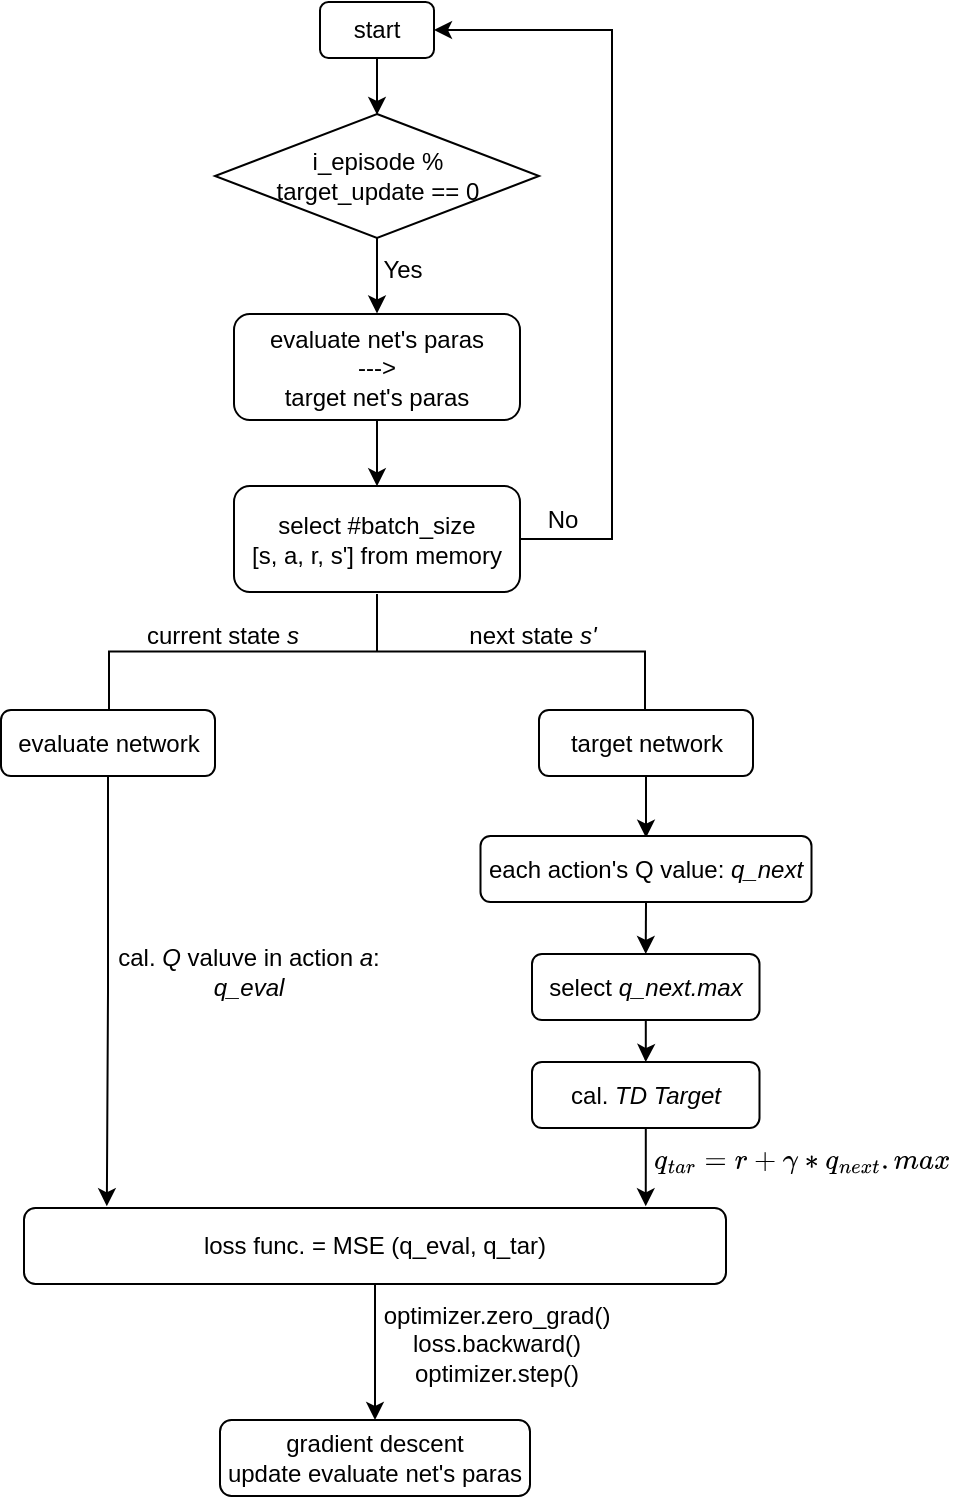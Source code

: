 <mxfile version="23.0.2" type="github">
  <diagram name="Page-1" id="1i88uL4tgNgLgjWV6jyw">
    <mxGraphModel dx="629" dy="676" grid="0" gridSize="10" guides="1" tooltips="1" connect="1" arrows="1" fold="1" page="1" pageScale="1" pageWidth="827" pageHeight="1169" math="1" shadow="0">
      <root>
        <mxCell id="0" />
        <mxCell id="1" parent="0" />
        <mxCell id="Acl5Tz1fKhTrObzx4y-x-3" style="edgeStyle=orthogonalEdgeStyle;rounded=0;orthogonalLoop=1;jettySize=auto;html=1;" edge="1" parent="1" source="Acl5Tz1fKhTrObzx4y-x-2">
          <mxGeometry relative="1" as="geometry">
            <mxPoint x="309.5" y="170.429" as="targetPoint" />
          </mxGeometry>
        </mxCell>
        <mxCell id="Acl5Tz1fKhTrObzx4y-x-2" value="start" style="rounded=1;whiteSpace=wrap;html=1;" vertex="1" parent="1">
          <mxGeometry x="281" y="114" width="57" height="28" as="geometry" />
        </mxCell>
        <mxCell id="Acl5Tz1fKhTrObzx4y-x-5" style="edgeStyle=orthogonalEdgeStyle;rounded=0;orthogonalLoop=1;jettySize=auto;html=1;" edge="1" parent="1" source="Acl5Tz1fKhTrObzx4y-x-4">
          <mxGeometry relative="1" as="geometry">
            <mxPoint x="309.5" y="269.714" as="targetPoint" />
          </mxGeometry>
        </mxCell>
        <mxCell id="Acl5Tz1fKhTrObzx4y-x-4" value="i_episode % &lt;br&gt;target_update == 0" style="rhombus;whiteSpace=wrap;html=1;" vertex="1" parent="1">
          <mxGeometry x="228.5" y="170" width="162" height="62" as="geometry" />
        </mxCell>
        <mxCell id="Acl5Tz1fKhTrObzx4y-x-6" value="Yes" style="text;html=1;align=center;verticalAlign=middle;resizable=0;points=[];autosize=1;strokeColor=none;fillColor=none;" vertex="1" parent="1">
          <mxGeometry x="303" y="235" width="38" height="26" as="geometry" />
        </mxCell>
        <mxCell id="Acl5Tz1fKhTrObzx4y-x-8" style="edgeStyle=orthogonalEdgeStyle;rounded=0;orthogonalLoop=1;jettySize=auto;html=1;entryX=1;entryY=0.5;entryDx=0;entryDy=0;exitX=1;exitY=0.5;exitDx=0;exitDy=0;" edge="1" parent="1" source="Acl5Tz1fKhTrObzx4y-x-11">
          <mxGeometry relative="1" as="geometry">
            <mxPoint x="519" y="428" as="sourcePoint" />
            <mxPoint x="338" y="128" as="targetPoint" />
            <Array as="points">
              <mxPoint x="427" y="383" />
              <mxPoint x="427" y="128" />
            </Array>
          </mxGeometry>
        </mxCell>
        <mxCell id="Acl5Tz1fKhTrObzx4y-x-10" style="edgeStyle=orthogonalEdgeStyle;rounded=0;orthogonalLoop=1;jettySize=auto;html=1;" edge="1" parent="1" source="Acl5Tz1fKhTrObzx4y-x-7">
          <mxGeometry relative="1" as="geometry">
            <mxPoint x="309.5" y="356.143" as="targetPoint" />
          </mxGeometry>
        </mxCell>
        <mxCell id="Acl5Tz1fKhTrObzx4y-x-7" value="evaluate net&#39;s paras &lt;br&gt;---&amp;gt;&lt;br&gt;target net&#39;s paras" style="rounded=1;whiteSpace=wrap;html=1;" vertex="1" parent="1">
          <mxGeometry x="238" y="270" width="143" height="53" as="geometry" />
        </mxCell>
        <mxCell id="Acl5Tz1fKhTrObzx4y-x-9" value="No" style="text;html=1;align=center;verticalAlign=middle;resizable=0;points=[];autosize=1;strokeColor=none;fillColor=none;" vertex="1" parent="1">
          <mxGeometry x="385" y="360" width="33" height="26" as="geometry" />
        </mxCell>
        <mxCell id="Acl5Tz1fKhTrObzx4y-x-11" value="select #batch_size &lt;br&gt;[s, a, r, s&#39;] from memory" style="rounded=1;whiteSpace=wrap;html=1;" vertex="1" parent="1">
          <mxGeometry x="238" y="356" width="143" height="53" as="geometry" />
        </mxCell>
        <mxCell id="Acl5Tz1fKhTrObzx4y-x-13" value="" style="strokeWidth=1;html=1;shape=mxgraph.flowchart.annotation_2;align=left;labelPosition=right;pointerEvents=1;flipH=0;flipV=1;rotation=90;" vertex="1" parent="1">
          <mxGeometry x="280.75" y="304.75" width="57.5" height="268" as="geometry" />
        </mxCell>
        <mxCell id="Acl5Tz1fKhTrObzx4y-x-14" value="current state &lt;i&gt;s&lt;/i&gt;" style="text;html=1;align=center;verticalAlign=middle;resizable=0;points=[];autosize=1;strokeColor=none;fillColor=none;" vertex="1" parent="1">
          <mxGeometry x="185" y="418" width="94" height="26" as="geometry" />
        </mxCell>
        <mxCell id="Acl5Tz1fKhTrObzx4y-x-15" value="next state &lt;i&gt;s&#39;&lt;/i&gt;" style="text;html=1;align=center;verticalAlign=middle;resizable=0;points=[];autosize=1;strokeColor=none;fillColor=none;" vertex="1" parent="1">
          <mxGeometry x="346" y="418" width="82" height="26" as="geometry" />
        </mxCell>
        <mxCell id="Acl5Tz1fKhTrObzx4y-x-16" value="evaluate network" style="rounded=1;whiteSpace=wrap;html=1;" vertex="1" parent="1">
          <mxGeometry x="121.5" y="468" width="107" height="33" as="geometry" />
        </mxCell>
        <mxCell id="Acl5Tz1fKhTrObzx4y-x-18" style="edgeStyle=orthogonalEdgeStyle;rounded=0;orthogonalLoop=1;jettySize=auto;html=1;" edge="1" parent="1" source="Acl5Tz1fKhTrObzx4y-x-17">
          <mxGeometry relative="1" as="geometry">
            <mxPoint x="444" y="531.857" as="targetPoint" />
          </mxGeometry>
        </mxCell>
        <mxCell id="Acl5Tz1fKhTrObzx4y-x-17" value="target network" style="rounded=1;whiteSpace=wrap;html=1;" vertex="1" parent="1">
          <mxGeometry x="390.5" y="468" width="107" height="33" as="geometry" />
        </mxCell>
        <mxCell id="Acl5Tz1fKhTrObzx4y-x-22" style="edgeStyle=orthogonalEdgeStyle;rounded=0;orthogonalLoop=1;jettySize=auto;html=1;exitX=0.5;exitY=1;exitDx=0;exitDy=0;entryX=0.5;entryY=0;entryDx=0;entryDy=0;" edge="1" parent="1" source="Acl5Tz1fKhTrObzx4y-x-19" target="Acl5Tz1fKhTrObzx4y-x-21">
          <mxGeometry relative="1" as="geometry" />
        </mxCell>
        <mxCell id="Acl5Tz1fKhTrObzx4y-x-19" value="each action&#39;s Q value: &lt;i&gt;q_next&lt;/i&gt;" style="rounded=1;whiteSpace=wrap;html=1;" vertex="1" parent="1">
          <mxGeometry x="361.25" y="531" width="165.5" height="33" as="geometry" />
        </mxCell>
        <mxCell id="Acl5Tz1fKhTrObzx4y-x-23" style="edgeStyle=orthogonalEdgeStyle;rounded=0;orthogonalLoop=1;jettySize=auto;html=1;" edge="1" parent="1" source="Acl5Tz1fKhTrObzx4y-x-21">
          <mxGeometry relative="1" as="geometry">
            <mxPoint x="443.875" y="644" as="targetPoint" />
          </mxGeometry>
        </mxCell>
        <mxCell id="Acl5Tz1fKhTrObzx4y-x-21" value="select&amp;nbsp;&lt;i style=&quot;border-color: var(--border-color);&quot;&gt;q_next.max&lt;/i&gt;" style="rounded=1;whiteSpace=wrap;html=1;" vertex="1" parent="1">
          <mxGeometry x="387" y="590" width="113.75" height="33" as="geometry" />
        </mxCell>
        <mxCell id="Acl5Tz1fKhTrObzx4y-x-27" style="edgeStyle=orthogonalEdgeStyle;rounded=0;orthogonalLoop=1;jettySize=auto;html=1;" edge="1" parent="1" source="Acl5Tz1fKhTrObzx4y-x-24">
          <mxGeometry relative="1" as="geometry">
            <mxPoint x="443.875" y="716.143" as="targetPoint" />
          </mxGeometry>
        </mxCell>
        <mxCell id="Acl5Tz1fKhTrObzx4y-x-24" value="cal. &lt;i&gt;TD Target&lt;/i&gt;" style="rounded=1;whiteSpace=wrap;html=1;" vertex="1" parent="1">
          <mxGeometry x="387" y="644" width="113.75" height="33" as="geometry" />
        </mxCell>
        <mxCell id="Acl5Tz1fKhTrObzx4y-x-28" value="&lt;svg style=&quot;vertical-align: -0.489ex;&quot; xmlns:xlink=&quot;http://www.w3.org/1999/xlink&quot; viewBox=&quot;0 -583 10337.8 799&quot; role=&quot;img&quot; height=&quot;1.808ex&quot; width=&quot;23.389ex&quot; xmlns=&quot;http://www.w3.org/2000/svg&quot;&gt;&lt;defs&gt;&lt;path d=&quot;M33 157Q33 258 109 349T280 441Q340 441 372 389Q373 390 377 395T388 406T404 418Q438 442 450 442Q454 442 457 439T460 434Q460 425 391 149Q320 -135 320 -139Q320 -147 365 -148H390Q396 -156 396 -157T393 -175Q389 -188 383 -194H370Q339 -192 262 -192Q234 -192 211 -192T174 -192T157 -193Q143 -193 143 -185Q143 -182 145 -170Q149 -154 152 -151T172 -148Q220 -148 230 -141Q238 -136 258 -53T279 32Q279 33 272 29Q224 -10 172 -10Q117 -10 75 30T33 157ZM352 326Q329 405 277 405Q242 405 210 374T160 293Q131 214 119 129Q119 126 119 118T118 106Q118 61 136 44T179 26Q233 26 290 98L298 109L352 326Z&quot; id=&quot;MJX-2-TEX-I-1D45E&quot;&gt;&lt;/path&gt;&lt;path d=&quot;M26 385Q19 392 19 395Q19 399 22 411T27 425Q29 430 36 430T87 431H140L159 511Q162 522 166 540T173 566T179 586T187 603T197 615T211 624T229 626Q247 625 254 615T261 596Q261 589 252 549T232 470L222 433Q222 431 272 431H323Q330 424 330 420Q330 398 317 385H210L174 240Q135 80 135 68Q135 26 162 26Q197 26 230 60T283 144Q285 150 288 151T303 153H307Q322 153 322 145Q322 142 319 133Q314 117 301 95T267 48T216 6T155 -11Q125 -11 98 4T59 56Q57 64 57 83V101L92 241Q127 382 128 383Q128 385 77 385H26Z&quot; id=&quot;MJX-2-TEX-I-1D461&quot;&gt;&lt;/path&gt;&lt;path d=&quot;M33 157Q33 258 109 349T280 441Q331 441 370 392Q386 422 416 422Q429 422 439 414T449 394Q449 381 412 234T374 68Q374 43 381 35T402 26Q411 27 422 35Q443 55 463 131Q469 151 473 152Q475 153 483 153H487Q506 153 506 144Q506 138 501 117T481 63T449 13Q436 0 417 -8Q409 -10 393 -10Q359 -10 336 5T306 36L300 51Q299 52 296 50Q294 48 292 46Q233 -10 172 -10Q117 -10 75 30T33 157ZM351 328Q351 334 346 350T323 385T277 405Q242 405 210 374T160 293Q131 214 119 129Q119 126 119 118T118 106Q118 61 136 44T179 26Q217 26 254 59T298 110Q300 114 325 217T351 328Z&quot; id=&quot;MJX-2-TEX-I-1D44E&quot;&gt;&lt;/path&gt;&lt;path d=&quot;M21 287Q22 290 23 295T28 317T38 348T53 381T73 411T99 433T132 442Q161 442 183 430T214 408T225 388Q227 382 228 382T236 389Q284 441 347 441H350Q398 441 422 400Q430 381 430 363Q430 333 417 315T391 292T366 288Q346 288 334 299T322 328Q322 376 378 392Q356 405 342 405Q286 405 239 331Q229 315 224 298T190 165Q156 25 151 16Q138 -11 108 -11Q95 -11 87 -5T76 7T74 17Q74 30 114 189T154 366Q154 405 128 405Q107 405 92 377T68 316T57 280Q55 278 41 278H27Q21 284 21 287Z&quot; id=&quot;MJX-2-TEX-I-1D45F&quot;&gt;&lt;/path&gt;&lt;path d=&quot;M56 347Q56 360 70 367H707Q722 359 722 347Q722 336 708 328L390 327H72Q56 332 56 347ZM56 153Q56 168 72 173H708Q722 163 722 153Q722 140 707 133H70Q56 140 56 153Z&quot; id=&quot;MJX-2-TEX-N-3D&quot;&gt;&lt;/path&gt;&lt;path d=&quot;M56 237T56 250T70 270H369V420L370 570Q380 583 389 583Q402 583 409 568V270H707Q722 262 722 250T707 230H409V-68Q401 -82 391 -82H389H387Q375 -82 369 -68V230H70Q56 237 56 250Z&quot; id=&quot;MJX-2-TEX-N-2B&quot;&gt;&lt;/path&gt;&lt;path d=&quot;M31 249Q11 249 11 258Q11 275 26 304T66 365T129 418T206 441Q233 441 239 440Q287 429 318 386T371 255Q385 195 385 170Q385 166 386 166L398 193Q418 244 443 300T486 391T508 430Q510 431 524 431H537Q543 425 543 422Q543 418 522 378T463 251T391 71Q385 55 378 6T357 -100Q341 -165 330 -190T303 -216Q286 -216 286 -188Q286 -138 340 32L346 51L347 69Q348 79 348 100Q348 257 291 317Q251 355 196 355Q148 355 108 329T51 260Q49 251 47 251Q45 249 31 249Z&quot; id=&quot;MJX-2-TEX-I-1D6FE&quot;&gt;&lt;/path&gt;&lt;path d=&quot;M229 286Q216 420 216 436Q216 454 240 464Q241 464 245 464T251 465Q263 464 273 456T283 436Q283 419 277 356T270 286L328 328Q384 369 389 372T399 375Q412 375 423 365T435 338Q435 325 425 315Q420 312 357 282T289 250L355 219L425 184Q434 175 434 161Q434 146 425 136T401 125Q393 125 383 131T328 171L270 213Q283 79 283 63Q283 53 276 44T250 35Q231 35 224 44T216 63Q216 80 222 143T229 213L171 171Q115 130 110 127Q106 124 100 124Q87 124 76 134T64 161Q64 166 64 169T67 175T72 181T81 188T94 195T113 204T138 215T170 230T210 250L74 315Q65 324 65 338Q65 353 74 363T98 374Q106 374 116 368T171 328L229 286Z&quot; id=&quot;MJX-2-TEX-N-2217&quot;&gt;&lt;/path&gt;&lt;path d=&quot;M21 287Q22 293 24 303T36 341T56 388T89 425T135 442Q171 442 195 424T225 390T231 369Q231 367 232 367L243 378Q304 442 382 442Q436 442 469 415T503 336T465 179T427 52Q427 26 444 26Q450 26 453 27Q482 32 505 65T540 145Q542 153 560 153Q580 153 580 145Q580 144 576 130Q568 101 554 73T508 17T439 -10Q392 -10 371 17T350 73Q350 92 386 193T423 345Q423 404 379 404H374Q288 404 229 303L222 291L189 157Q156 26 151 16Q138 -11 108 -11Q95 -11 87 -5T76 7T74 17Q74 30 112 180T152 343Q153 348 153 366Q153 405 129 405Q91 405 66 305Q60 285 60 284Q58 278 41 278H27Q21 284 21 287Z&quot; id=&quot;MJX-2-TEX-I-1D45B&quot;&gt;&lt;/path&gt;&lt;path d=&quot;M39 168Q39 225 58 272T107 350T174 402T244 433T307 442H310Q355 442 388 420T421 355Q421 265 310 237Q261 224 176 223Q139 223 138 221Q138 219 132 186T125 128Q125 81 146 54T209 26T302 45T394 111Q403 121 406 121Q410 121 419 112T429 98T420 82T390 55T344 24T281 -1T205 -11Q126 -11 83 42T39 168ZM373 353Q367 405 305 405Q272 405 244 391T199 357T170 316T154 280T149 261Q149 260 169 260Q282 260 327 284T373 353Z&quot; id=&quot;MJX-2-TEX-I-1D452&quot;&gt;&lt;/path&gt;&lt;path d=&quot;M52 289Q59 331 106 386T222 442Q257 442 286 424T329 379Q371 442 430 442Q467 442 494 420T522 361Q522 332 508 314T481 292T458 288Q439 288 427 299T415 328Q415 374 465 391Q454 404 425 404Q412 404 406 402Q368 386 350 336Q290 115 290 78Q290 50 306 38T341 26Q378 26 414 59T463 140Q466 150 469 151T485 153H489Q504 153 504 145Q504 144 502 134Q486 77 440 33T333 -11Q263 -11 227 52Q186 -10 133 -10H127Q78 -10 57 16T35 71Q35 103 54 123T99 143Q142 143 142 101Q142 81 130 66T107 46T94 41L91 40Q91 39 97 36T113 29T132 26Q168 26 194 71Q203 87 217 139T245 247T261 313Q266 340 266 352Q266 380 251 392T217 404Q177 404 142 372T93 290Q91 281 88 280T72 278H58Q52 284 52 289Z&quot; id=&quot;MJX-2-TEX-I-1D465&quot;&gt;&lt;/path&gt;&lt;path d=&quot;M78 60Q78 84 95 102T138 120Q162 120 180 104T199 61Q199 36 182 18T139 0T96 17T78 60Z&quot; id=&quot;MJX-2-TEX-N-2E&quot;&gt;&lt;/path&gt;&lt;path d=&quot;M21 287Q22 293 24 303T36 341T56 388T88 425T132 442T175 435T205 417T221 395T229 376L231 369Q231 367 232 367L243 378Q303 442 384 442Q401 442 415 440T441 433T460 423T475 411T485 398T493 385T497 373T500 364T502 357L510 367Q573 442 659 442Q713 442 746 415T780 336Q780 285 742 178T704 50Q705 36 709 31T724 26Q752 26 776 56T815 138Q818 149 821 151T837 153Q857 153 857 145Q857 144 853 130Q845 101 831 73T785 17T716 -10Q669 -10 648 17T627 73Q627 92 663 193T700 345Q700 404 656 404H651Q565 404 506 303L499 291L466 157Q433 26 428 16Q415 -11 385 -11Q372 -11 364 -4T353 8T350 18Q350 29 384 161L420 307Q423 322 423 345Q423 404 379 404H374Q288 404 229 303L222 291L189 157Q156 26 151 16Q138 -11 108 -11Q95 -11 87 -5T76 7T74 17Q74 30 112 181Q151 335 151 342Q154 357 154 369Q154 405 129 405Q107 405 92 377T69 316T57 280Q55 278 41 278H27Q21 284 21 287Z&quot; id=&quot;MJX-2-TEX-I-1D45A&quot;&gt;&lt;/path&gt;&lt;/defs&gt;&lt;g transform=&quot;scale(1,-1)&quot; stroke-width=&quot;0&quot; fill=&quot;currentColor&quot; stroke=&quot;currentColor&quot;&gt;&lt;g data-mml-node=&quot;math&quot;&gt;&lt;g data-mml-node=&quot;msub&quot;&gt;&lt;g data-mml-node=&quot;mi&quot;&gt;&lt;use xlink:href=&quot;#MJX-2-TEX-I-1D45E&quot; data-c=&quot;1D45E&quot;&gt;&lt;/use&gt;&lt;/g&gt;&lt;g data-mjx-texclass=&quot;ORD&quot; transform=&quot;translate(479,-150) scale(0.707)&quot; data-mml-node=&quot;TeXAtom&quot;&gt;&lt;g data-mml-node=&quot;mi&quot;&gt;&lt;use xlink:href=&quot;#MJX-2-TEX-I-1D461&quot; data-c=&quot;1D461&quot;&gt;&lt;/use&gt;&lt;/g&gt;&lt;g transform=&quot;translate(361,0)&quot; data-mml-node=&quot;mi&quot;&gt;&lt;use xlink:href=&quot;#MJX-2-TEX-I-1D44E&quot; data-c=&quot;1D44E&quot;&gt;&lt;/use&gt;&lt;/g&gt;&lt;g transform=&quot;translate(890,0)&quot; data-mml-node=&quot;mi&quot;&gt;&lt;use xlink:href=&quot;#MJX-2-TEX-I-1D45F&quot; data-c=&quot;1D45F&quot;&gt;&lt;/use&gt;&lt;/g&gt;&lt;/g&gt;&lt;/g&gt;&lt;g transform=&quot;translate(1755,0)&quot; data-mml-node=&quot;mo&quot;&gt;&lt;use xlink:href=&quot;#MJX-2-TEX-N-3D&quot; data-c=&quot;3D&quot;&gt;&lt;/use&gt;&lt;/g&gt;&lt;g transform=&quot;translate(2810.8,0)&quot; data-mml-node=&quot;mi&quot;&gt;&lt;use xlink:href=&quot;#MJX-2-TEX-I-1D45F&quot; data-c=&quot;1D45F&quot;&gt;&lt;/use&gt;&lt;/g&gt;&lt;g transform=&quot;translate(3484,0)&quot; data-mml-node=&quot;mo&quot;&gt;&lt;use xlink:href=&quot;#MJX-2-TEX-N-2B&quot; data-c=&quot;2B&quot;&gt;&lt;/use&gt;&lt;/g&gt;&lt;g transform=&quot;translate(4484.2,0)&quot; data-mml-node=&quot;mi&quot;&gt;&lt;use xlink:href=&quot;#MJX-2-TEX-I-1D6FE&quot; data-c=&quot;1D6FE&quot;&gt;&lt;/use&gt;&lt;/g&gt;&lt;g transform=&quot;translate(5249.5,0)&quot; data-mml-node=&quot;mo&quot;&gt;&lt;use xlink:href=&quot;#MJX-2-TEX-N-2217&quot; data-c=&quot;2217&quot;&gt;&lt;/use&gt;&lt;/g&gt;&lt;g transform=&quot;translate(5971.7,0)&quot; data-mml-node=&quot;msub&quot;&gt;&lt;g data-mml-node=&quot;mi&quot;&gt;&lt;use xlink:href=&quot;#MJX-2-TEX-I-1D45E&quot; data-c=&quot;1D45E&quot;&gt;&lt;/use&gt;&lt;/g&gt;&lt;g data-mjx-texclass=&quot;ORD&quot; transform=&quot;translate(479,-150) scale(0.707)&quot; data-mml-node=&quot;TeXAtom&quot;&gt;&lt;g data-mml-node=&quot;mi&quot;&gt;&lt;use xlink:href=&quot;#MJX-2-TEX-I-1D45B&quot; data-c=&quot;1D45B&quot;&gt;&lt;/use&gt;&lt;/g&gt;&lt;g transform=&quot;translate(600,0)&quot; data-mml-node=&quot;mi&quot;&gt;&lt;use xlink:href=&quot;#MJX-2-TEX-I-1D452&quot; data-c=&quot;1D452&quot;&gt;&lt;/use&gt;&lt;/g&gt;&lt;g transform=&quot;translate(1066,0)&quot; data-mml-node=&quot;mi&quot;&gt;&lt;use xlink:href=&quot;#MJX-2-TEX-I-1D465&quot; data-c=&quot;1D465&quot;&gt;&lt;/use&gt;&lt;/g&gt;&lt;g transform=&quot;translate(1638,0)&quot; data-mml-node=&quot;mi&quot;&gt;&lt;use xlink:href=&quot;#MJX-2-TEX-I-1D461&quot; data-c=&quot;1D461&quot;&gt;&lt;/use&gt;&lt;/g&gt;&lt;/g&gt;&lt;/g&gt;&lt;g transform=&quot;translate(7914.2,0)&quot; data-mml-node=&quot;mo&quot;&gt;&lt;use xlink:href=&quot;#MJX-2-TEX-N-2E&quot; data-c=&quot;2E&quot;&gt;&lt;/use&gt;&lt;/g&gt;&lt;g transform=&quot;translate(8358.8,0)&quot; data-mml-node=&quot;mi&quot;&gt;&lt;use xlink:href=&quot;#MJX-2-TEX-I-1D45A&quot; data-c=&quot;1D45A&quot;&gt;&lt;/use&gt;&lt;/g&gt;&lt;g transform=&quot;translate(9236.8,0)&quot; data-mml-node=&quot;mi&quot;&gt;&lt;use xlink:href=&quot;#MJX-2-TEX-I-1D44E&quot; data-c=&quot;1D44E&quot;&gt;&lt;/use&gt;&lt;/g&gt;&lt;g transform=&quot;translate(9765.8,0)&quot; data-mml-node=&quot;mi&quot;&gt;&lt;use xlink:href=&quot;#MJX-2-TEX-I-1D465&quot; data-c=&quot;1D465&quot;&gt;&lt;/use&gt;&lt;/g&gt;&lt;/g&gt;&lt;/g&gt;&lt;/svg&gt;" style="text;html=1;align=center;verticalAlign=middle;resizable=0;points=[];autosize=1;strokeColor=none;fillColor=none;" vertex="1" parent="1">
          <mxGeometry x="439" y="680" width="165" height="26" as="geometry" />
        </mxCell>
        <mxCell id="Acl5Tz1fKhTrObzx4y-x-30" value="cal. &lt;i&gt;Q&lt;/i&gt; valuve in action &lt;i&gt;a&lt;/i&gt;: &lt;br&gt;&lt;i&gt;q_eval&lt;/i&gt;" style="text;html=1;align=center;verticalAlign=middle;resizable=0;points=[];autosize=1;strokeColor=none;fillColor=none;" vertex="1" parent="1">
          <mxGeometry x="170" y="578" width="149" height="41" as="geometry" />
        </mxCell>
        <mxCell id="Acl5Tz1fKhTrObzx4y-x-37" value="" style="edgeStyle=orthogonalEdgeStyle;rounded=0;orthogonalLoop=1;jettySize=auto;html=1;" edge="1" parent="1" source="Acl5Tz1fKhTrObzx4y-x-31" target="Acl5Tz1fKhTrObzx4y-x-34">
          <mxGeometry relative="1" as="geometry" />
        </mxCell>
        <mxCell id="Acl5Tz1fKhTrObzx4y-x-31" value="loss func. = MSE (q_eval, q_tar)" style="rounded=1;whiteSpace=wrap;html=1;" vertex="1" parent="1">
          <mxGeometry x="133" y="717" width="351" height="38" as="geometry" />
        </mxCell>
        <mxCell id="Acl5Tz1fKhTrObzx4y-x-32" style="edgeStyle=orthogonalEdgeStyle;rounded=0;orthogonalLoop=1;jettySize=auto;html=1;exitX=0.5;exitY=1;exitDx=0;exitDy=0;entryX=0.118;entryY=-0.023;entryDx=0;entryDy=0;entryPerimeter=0;" edge="1" parent="1" source="Acl5Tz1fKhTrObzx4y-x-16" target="Acl5Tz1fKhTrObzx4y-x-31">
          <mxGeometry relative="1" as="geometry" />
        </mxCell>
        <mxCell id="Acl5Tz1fKhTrObzx4y-x-34" value="gradient descent&lt;br&gt;update evaluate net&#39;s paras" style="rounded=1;whiteSpace=wrap;html=1;" vertex="1" parent="1">
          <mxGeometry x="231" y="823" width="155" height="38" as="geometry" />
        </mxCell>
        <mxCell id="Acl5Tz1fKhTrObzx4y-x-38" value="optimizer.zero_grad()&lt;br&gt;loss.backward()&lt;br&gt;optimizer.step()" style="text;html=1;align=center;verticalAlign=middle;resizable=0;points=[];autosize=1;strokeColor=none;fillColor=none;" vertex="1" parent="1">
          <mxGeometry x="303" y="757" width="131" height="55" as="geometry" />
        </mxCell>
      </root>
    </mxGraphModel>
  </diagram>
</mxfile>
